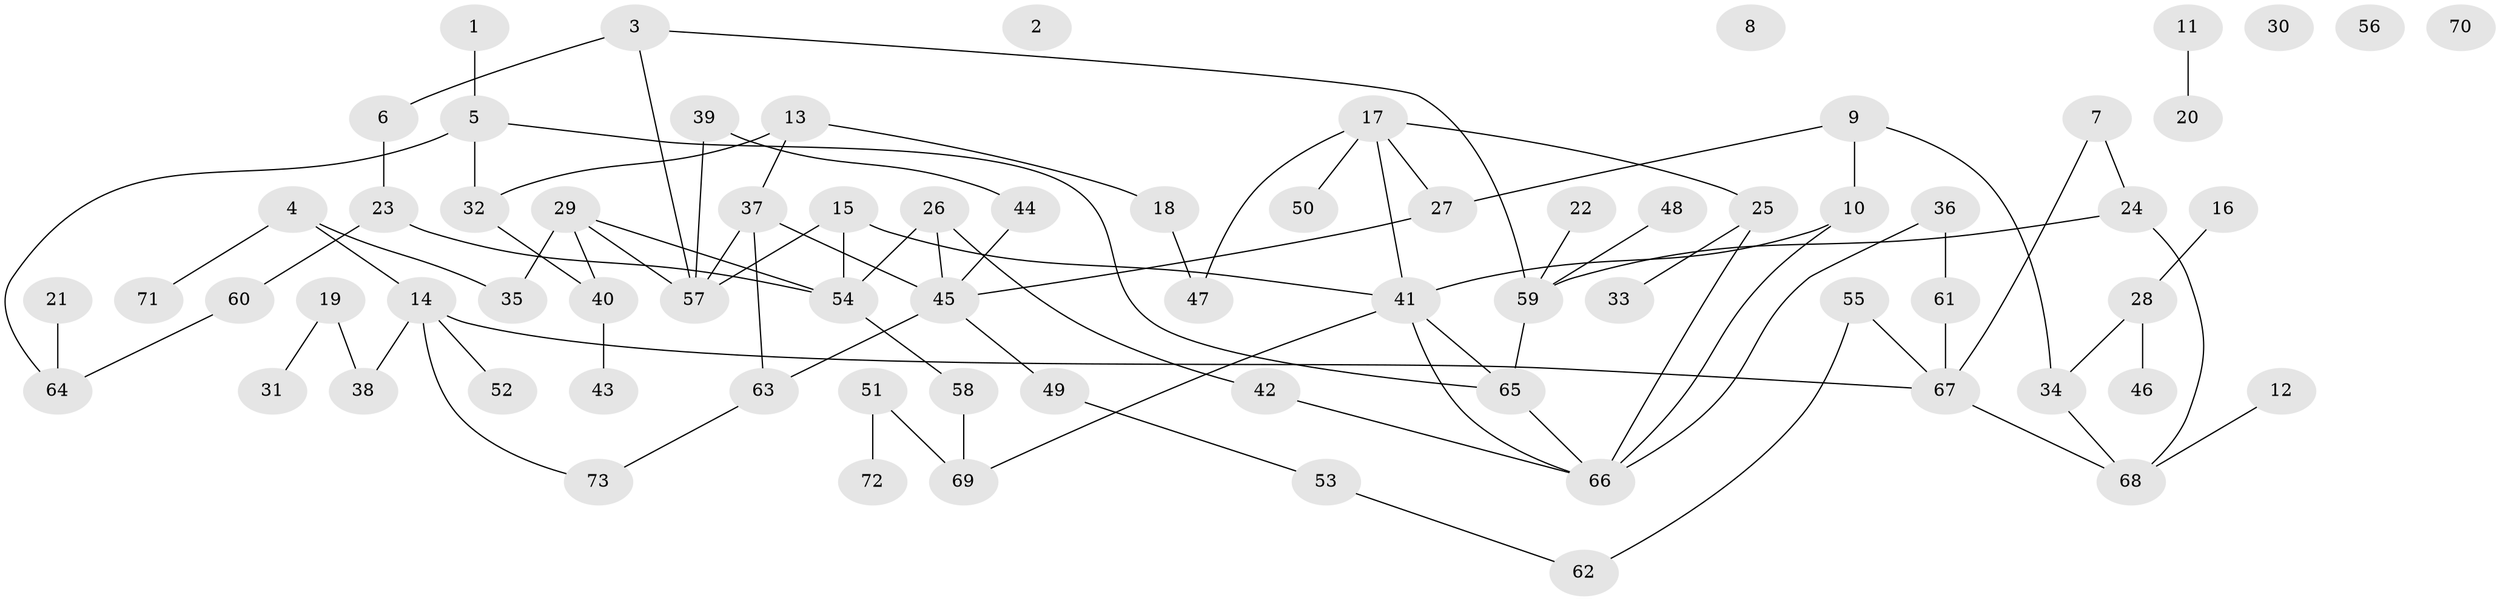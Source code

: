 // Generated by graph-tools (version 1.1) at 2025/25/03/09/25 03:25:17]
// undirected, 73 vertices, 89 edges
graph export_dot {
graph [start="1"]
  node [color=gray90,style=filled];
  1;
  2;
  3;
  4;
  5;
  6;
  7;
  8;
  9;
  10;
  11;
  12;
  13;
  14;
  15;
  16;
  17;
  18;
  19;
  20;
  21;
  22;
  23;
  24;
  25;
  26;
  27;
  28;
  29;
  30;
  31;
  32;
  33;
  34;
  35;
  36;
  37;
  38;
  39;
  40;
  41;
  42;
  43;
  44;
  45;
  46;
  47;
  48;
  49;
  50;
  51;
  52;
  53;
  54;
  55;
  56;
  57;
  58;
  59;
  60;
  61;
  62;
  63;
  64;
  65;
  66;
  67;
  68;
  69;
  70;
  71;
  72;
  73;
  1 -- 5;
  3 -- 6;
  3 -- 57;
  3 -- 59;
  4 -- 14;
  4 -- 35;
  4 -- 71;
  5 -- 32;
  5 -- 64;
  5 -- 65;
  6 -- 23;
  7 -- 24;
  7 -- 67;
  9 -- 10;
  9 -- 27;
  9 -- 34;
  10 -- 41;
  10 -- 66;
  11 -- 20;
  12 -- 68;
  13 -- 18;
  13 -- 32;
  13 -- 37;
  14 -- 38;
  14 -- 52;
  14 -- 67;
  14 -- 73;
  15 -- 41;
  15 -- 54;
  15 -- 57;
  16 -- 28;
  17 -- 25;
  17 -- 27;
  17 -- 41;
  17 -- 47;
  17 -- 50;
  18 -- 47;
  19 -- 31;
  19 -- 38;
  21 -- 64;
  22 -- 59;
  23 -- 54;
  23 -- 60;
  24 -- 59;
  24 -- 68;
  25 -- 33;
  25 -- 66;
  26 -- 42;
  26 -- 45;
  26 -- 54;
  27 -- 45;
  28 -- 34;
  28 -- 46;
  29 -- 35;
  29 -- 40;
  29 -- 54;
  29 -- 57;
  32 -- 40;
  34 -- 68;
  36 -- 61;
  36 -- 66;
  37 -- 45;
  37 -- 57;
  37 -- 63;
  39 -- 44;
  39 -- 57;
  40 -- 43;
  41 -- 65;
  41 -- 66;
  41 -- 69;
  42 -- 66;
  44 -- 45;
  45 -- 49;
  45 -- 63;
  48 -- 59;
  49 -- 53;
  51 -- 69;
  51 -- 72;
  53 -- 62;
  54 -- 58;
  55 -- 62;
  55 -- 67;
  58 -- 69;
  59 -- 65;
  60 -- 64;
  61 -- 67;
  63 -- 73;
  65 -- 66;
  67 -- 68;
}
